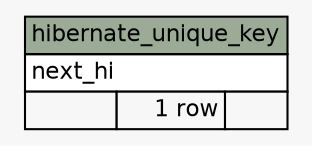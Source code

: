 // dot 2.16.1 on Linux 2.6.25.6-27.fc8
digraph "hibernate_unique_key" {
  graph [
    rankdir="RL"
    bgcolor="#f7f7f7"
  ];
  node [
    fontname="Helvetica"
    fontsize="11"
    shape="plaintext"
  ];
  edge [
    arrowsize="0.8"
  ];
  "hibernate_unique_key" [
    label=<
    <TABLE BORDER="0" CELLBORDER="1" CELLSPACING="0" BGCOLOR="#ffffff">
      <TR><TD PORT="hibernate_unique_key.heading" COLSPAN="3" BGCOLOR="#9bab96" ALIGN="CENTER">hibernate_unique_key</TD></TR>
      <TR><TD PORT="next_hi" COLSPAN="3" ALIGN="LEFT">next_hi</TD></TR>
      <TR><TD ALIGN="LEFT" BGCOLOR="#f7f7f7">  </TD><TD ALIGN="RIGHT" BGCOLOR="#f7f7f7">1 row</TD><TD ALIGN="RIGHT" BGCOLOR="#f7f7f7">  </TD></TR>
    </TABLE>>
    URL="tables/hibernate_unique_key.html#"
    tooltip="hibernate_unique_key"
  ];
}
